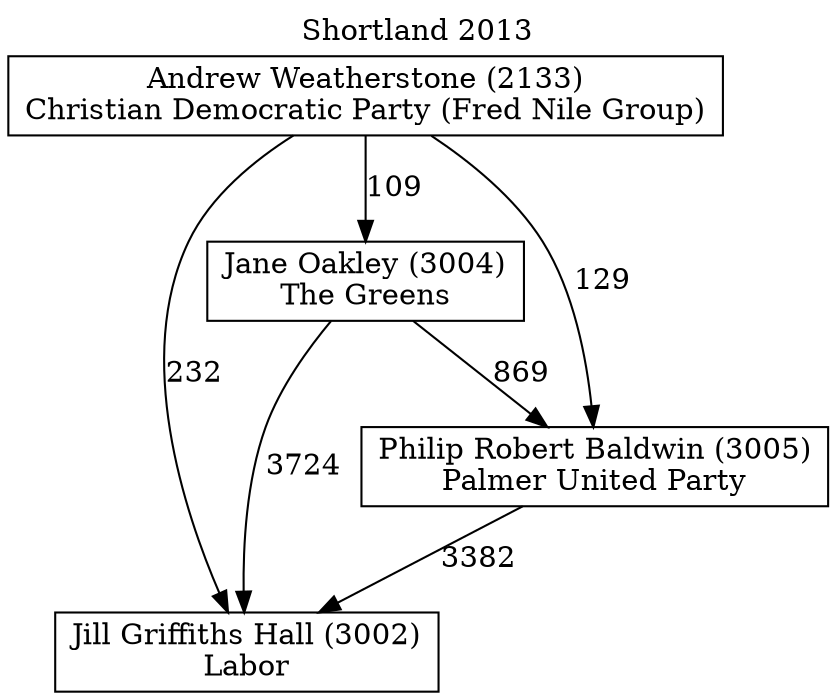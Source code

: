 // House preference flow
digraph "Jill Griffiths Hall (3002)_Shortland_2013" {
	graph [label="Shortland 2013" labelloc=t mclimit=10]
	node [shape=box]
	"Andrew Weatherstone (2133)" [label="Andrew Weatherstone (2133)
Christian Democratic Party (Fred Nile Group)"]
	"Jane Oakley (3004)" [label="Jane Oakley (3004)
The Greens"]
	"Jill Griffiths Hall (3002)" [label="Jill Griffiths Hall (3002)
Labor"]
	"Philip Robert Baldwin (3005)" [label="Philip Robert Baldwin (3005)
Palmer United Party"]
	"Andrew Weatherstone (2133)" -> "Jane Oakley (3004)" [label=109]
	"Andrew Weatherstone (2133)" -> "Jill Griffiths Hall (3002)" [label=232]
	"Andrew Weatherstone (2133)" -> "Philip Robert Baldwin (3005)" [label=129]
	"Jane Oakley (3004)" -> "Jill Griffiths Hall (3002)" [label=3724]
	"Jane Oakley (3004)" -> "Philip Robert Baldwin (3005)" [label=869]
	"Philip Robert Baldwin (3005)" -> "Jill Griffiths Hall (3002)" [label=3382]
}
